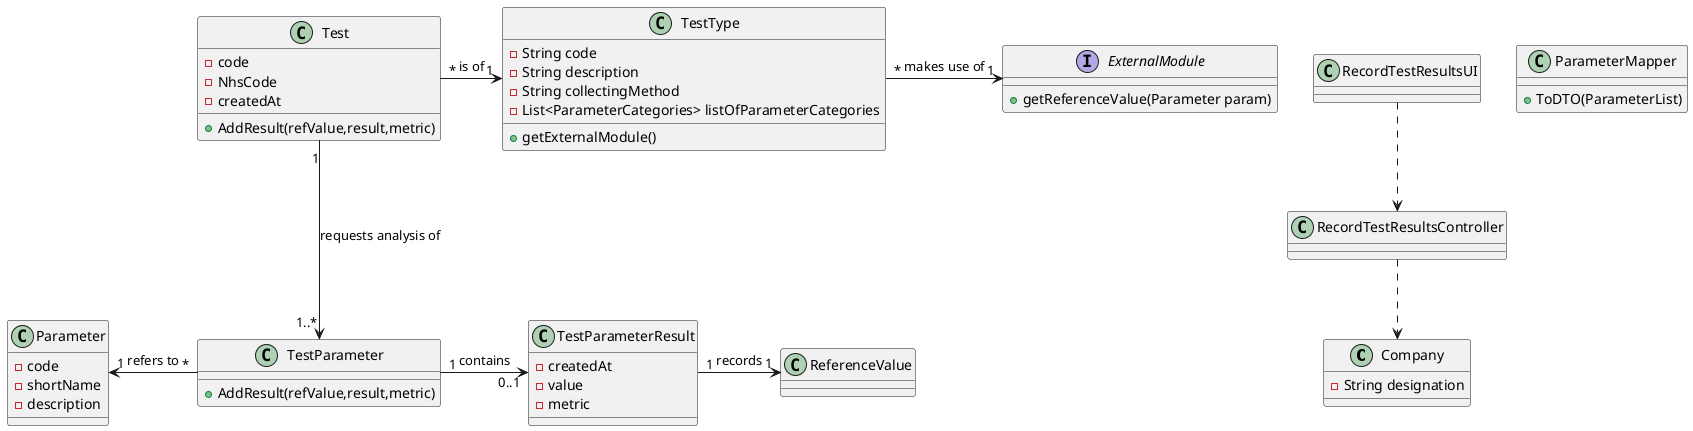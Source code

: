 @startuml

class Company{
-String designation

}

class RecordTestResultsUI{

}

class RecordTestResultsController{

}

class ParameterMapper{
+ToDTO(ParameterList)
}

class Test {
-code
-NhsCode
-createdAt
+AddResult(refValue,result,metric)
}

class TestParameter{
+AddResult(refValue,result,metric)
}


class TestParameterResult{
-createdAt
-value
-metric
}

class Parameter{
-code
-shortName
-description
}

class ReferenceValue{

}

class TestType{
  -String code
  -String description
  -String collectingMethod
  -List<ParameterCategories> listOfParameterCategories
  +getExternalModule()

}

interface ExternalModule{
+getReferenceValue(Parameter param)
}



RecordTestResultsUI ..> RecordTestResultsController
RecordTestResultsController ..> Company
TestType"*" -> "1" ExternalModule : makes use of
Test "*" -> "1" TestType : is of
Test "1" ---> "1..*" TestParameter : requests analysis of
Parameter "1" <- "*" TestParameter : refers to
TestParameter "1" -> "0..1" TestParameterResult : contains
TestParameterResult "1" -> "1" ReferenceValue :records



@enduml